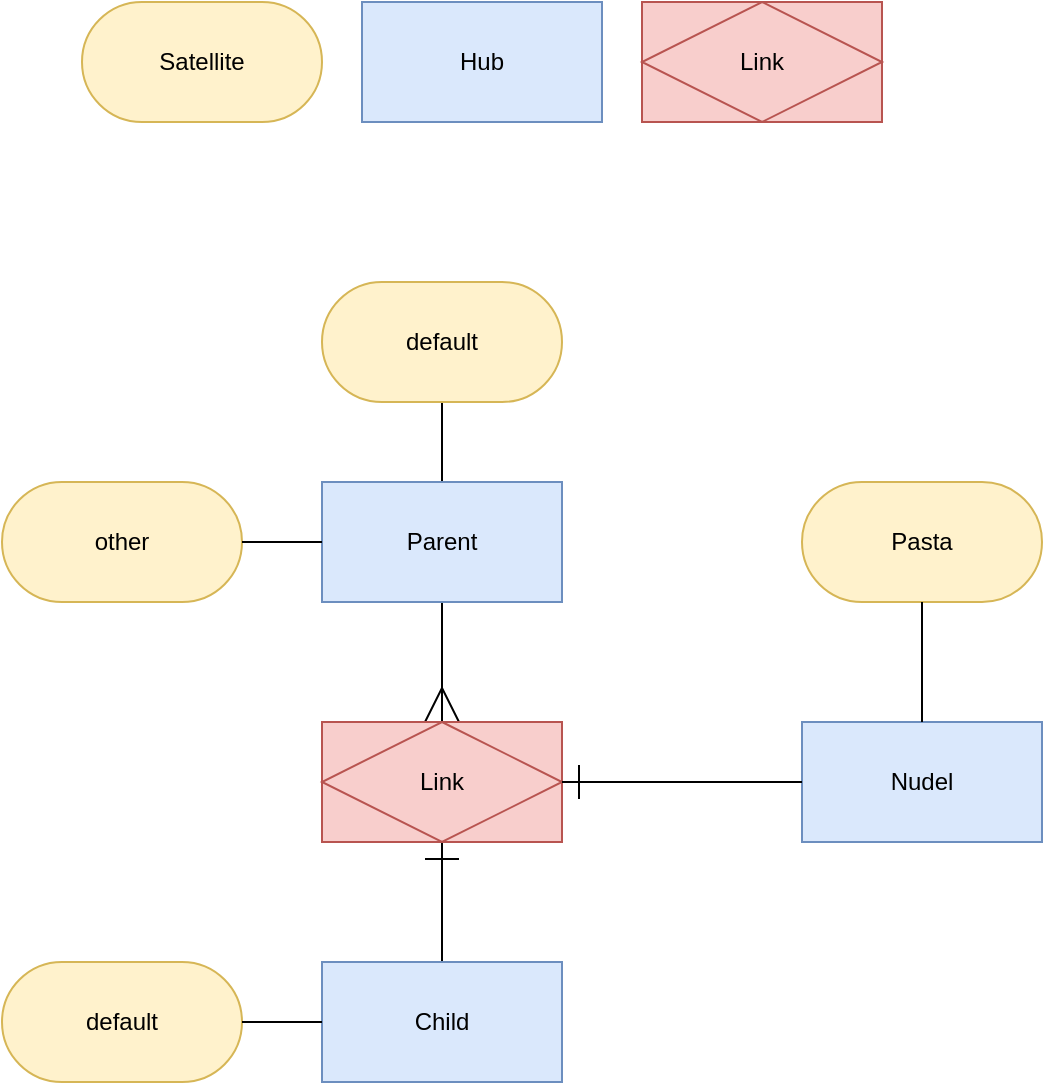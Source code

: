<mxfile version="25.0.3">
  <diagram name="Seite-1" id="jm5fCKv7m_PiCtwvwLo8">
    <mxGraphModel dx="1434" dy="746" grid="1" gridSize="10" guides="1" tooltips="1" connect="1" arrows="1" fold="1" page="1" pageScale="1" pageWidth="827" pageHeight="1169" math="0" shadow="0">
      <root>
        <mxCell id="0" />
        <mxCell id="1" parent="0" />
        <object label="Hub" btelligentShapeType="Hub" id="7BRsjSB82dXbHQxhyXmk-1">
          <mxCell style="rounded=0;whiteSpace=wrap;html=1;fillColor=#dae8fc;strokeColor=#6c8ebf;" vertex="1" parent="1">
            <mxGeometry x="340" y="120" width="120" height="60" as="geometry" />
          </mxCell>
        </object>
        <object label="Satellite" btelligentShapeType="Satellite" id="7BRsjSB82dXbHQxhyXmk-2">
          <mxCell style="rounded=1;whiteSpace=wrap;html=1;arcSize=50;fillColor=#fff2cc;strokeColor=#d6b656;" vertex="1" parent="1">
            <mxGeometry x="200" y="120" width="120" height="60" as="geometry" />
          </mxCell>
        </object>
        <object label="Link" btelligentShapeType="Link" id="7BRsjSB82dXbHQxhyXmk-3">
          <mxCell style="shape=associativeEntity;whiteSpace=wrap;html=1;align=center;fillColor=#f8cecc;strokeColor=#b85450;" vertex="1" parent="1">
            <mxGeometry x="480" y="120" width="120" height="60" as="geometry" />
          </mxCell>
        </object>
        <object label="" btelligentShapeType="Hub-to-Sat" id="7BRsjSB82dXbHQxhyXmk-4">
          <mxCell style="endArrow=none;html=1;rounded=0;" edge="1" parent="1" source="7BRsjSB82dXbHQxhyXmk-12" target="7BRsjSB82dXbHQxhyXmk-7">
            <mxGeometry width="50" height="50" relative="1" as="geometry">
              <mxPoint x="560" y="370" as="sourcePoint" />
              <mxPoint x="610" y="320" as="targetPoint" />
            </mxGeometry>
          </mxCell>
        </object>
        <object label="" btelligentShapeType="Hub-to-Link-N" id="7BRsjSB82dXbHQxhyXmk-5">
          <mxCell style="endArrow=ERmany;html=1;rounded=0;endSize=15;endFill=0;" edge="1" parent="1" source="7BRsjSB82dXbHQxhyXmk-7" target="7BRsjSB82dXbHQxhyXmk-9">
            <mxGeometry width="50" height="50" relative="1" as="geometry">
              <mxPoint x="510" y="590" as="sourcePoint" />
              <mxPoint x="560" y="550" as="targetPoint" />
              <Array as="points" />
            </mxGeometry>
          </mxCell>
        </object>
        <object label="" btelligentShapeType="Hub-to-Link-1" id="7BRsjSB82dXbHQxhyXmk-6">
          <mxCell style="endArrow=ERone;html=1;rounded=0;endSize=15;endFill=0;" edge="1" parent="1" source="7BRsjSB82dXbHQxhyXmk-10" target="7BRsjSB82dXbHQxhyXmk-9">
            <mxGeometry width="50" height="50" relative="1" as="geometry">
              <mxPoint x="620" y="470" as="sourcePoint" />
              <mxPoint x="620" y="410" as="targetPoint" />
            </mxGeometry>
          </mxCell>
        </object>
        <object label="Parent" btelligentShapeType="Hub" id="7BRsjSB82dXbHQxhyXmk-7">
          <mxCell style="rounded=0;whiteSpace=wrap;html=1;fillColor=#dae8fc;strokeColor=#6c8ebf;" vertex="1" parent="1">
            <mxGeometry x="320" y="360" width="120" height="60" as="geometry" />
          </mxCell>
        </object>
        <object label="other" btelligentShapeType="Satellite" id="7BRsjSB82dXbHQxhyXmk-8">
          <mxCell style="rounded=1;whiteSpace=wrap;html=1;arcSize=50;fillColor=#fff2cc;strokeColor=#d6b656;" vertex="1" parent="1">
            <mxGeometry x="160" y="360" width="120" height="60" as="geometry" />
          </mxCell>
        </object>
        <object label="Link" btelligentShapeType="Link" id="7BRsjSB82dXbHQxhyXmk-9">
          <mxCell style="shape=associativeEntity;whiteSpace=wrap;html=1;align=center;fillColor=#f8cecc;strokeColor=#b85450;" vertex="1" parent="1">
            <mxGeometry x="320" y="480" width="120" height="60" as="geometry" />
          </mxCell>
        </object>
        <object label="Child" btelligentShapeType="Hub" id="7BRsjSB82dXbHQxhyXmk-10">
          <mxCell style="rounded=0;whiteSpace=wrap;html=1;fillColor=#dae8fc;strokeColor=#6c8ebf;" vertex="1" parent="1">
            <mxGeometry x="320" y="600" width="120" height="60" as="geometry" />
          </mxCell>
        </object>
        <object label="default" btelligentShapeType="Satellite" id="7BRsjSB82dXbHQxhyXmk-11">
          <mxCell style="rounded=1;whiteSpace=wrap;html=1;arcSize=50;fillColor=#fff2cc;strokeColor=#d6b656;" vertex="1" parent="1">
            <mxGeometry x="160" y="600" width="120" height="60" as="geometry" />
          </mxCell>
        </object>
        <object label="default" btelligentShapeType="Satellite" id="7BRsjSB82dXbHQxhyXmk-12">
          <mxCell style="rounded=1;whiteSpace=wrap;html=1;arcSize=50;fillColor=#fff2cc;strokeColor=#d6b656;" vertex="1" parent="1">
            <mxGeometry x="320" y="260" width="120" height="60" as="geometry" />
          </mxCell>
        </object>
        <object label="" btelligentShapeType="Hub-to-Sat" id="7BRsjSB82dXbHQxhyXmk-13">
          <mxCell style="endArrow=none;html=1;rounded=0;" edge="1" parent="1" source="7BRsjSB82dXbHQxhyXmk-7" target="7BRsjSB82dXbHQxhyXmk-8">
            <mxGeometry width="50" height="50" relative="1" as="geometry">
              <mxPoint x="390" y="330" as="sourcePoint" />
              <mxPoint x="390" y="370" as="targetPoint" />
            </mxGeometry>
          </mxCell>
        </object>
        <object label="" btelligentShapeType="Hub-to-Sat" id="7BRsjSB82dXbHQxhyXmk-14">
          <mxCell style="endArrow=none;html=1;rounded=0;" edge="1" parent="1" source="7BRsjSB82dXbHQxhyXmk-11" target="7BRsjSB82dXbHQxhyXmk-10">
            <mxGeometry width="50" height="50" relative="1" as="geometry">
              <mxPoint x="400" y="340" as="sourcePoint" />
              <mxPoint x="400" y="380" as="targetPoint" />
            </mxGeometry>
          </mxCell>
        </object>
        <object label="Nudel" btelligentShapeType="Hub" id="7BRsjSB82dXbHQxhyXmk-15">
          <mxCell style="rounded=0;whiteSpace=wrap;html=1;fillColor=#dae8fc;strokeColor=#6c8ebf;" vertex="1" parent="1">
            <mxGeometry x="560" y="480" width="120" height="60" as="geometry" />
          </mxCell>
        </object>
        <object label="Pasta" btelligentShapeType="Satellite" id="7BRsjSB82dXbHQxhyXmk-16">
          <mxCell style="rounded=1;whiteSpace=wrap;html=1;arcSize=50;fillColor=#fff2cc;strokeColor=#d6b656;" vertex="1" parent="1">
            <mxGeometry x="560" y="360" width="120" height="60" as="geometry" />
          </mxCell>
        </object>
        <object label="" btelligentShapeType="Hub-to-Sat" id="7BRsjSB82dXbHQxhyXmk-17">
          <mxCell style="endArrow=none;html=1;rounded=0;" edge="1" parent="1" source="7BRsjSB82dXbHQxhyXmk-16" target="7BRsjSB82dXbHQxhyXmk-15">
            <mxGeometry width="50" height="50" relative="1" as="geometry">
              <mxPoint x="330" y="400" as="sourcePoint" />
              <mxPoint x="290" y="400" as="targetPoint" />
            </mxGeometry>
          </mxCell>
        </object>
        <object label="" btelligentShapeType="Hub-to-Link-1" id="7BRsjSB82dXbHQxhyXmk-18">
          <mxCell style="endArrow=ERone;html=1;rounded=0;endSize=15;endFill=0;" edge="1" parent="1" source="7BRsjSB82dXbHQxhyXmk-15" target="7BRsjSB82dXbHQxhyXmk-9">
            <mxGeometry width="50" height="50" relative="1" as="geometry">
              <mxPoint x="390" y="610" as="sourcePoint" />
              <mxPoint x="390" y="550" as="targetPoint" />
            </mxGeometry>
          </mxCell>
        </object>
      </root>
    </mxGraphModel>
  </diagram>
</mxfile>
